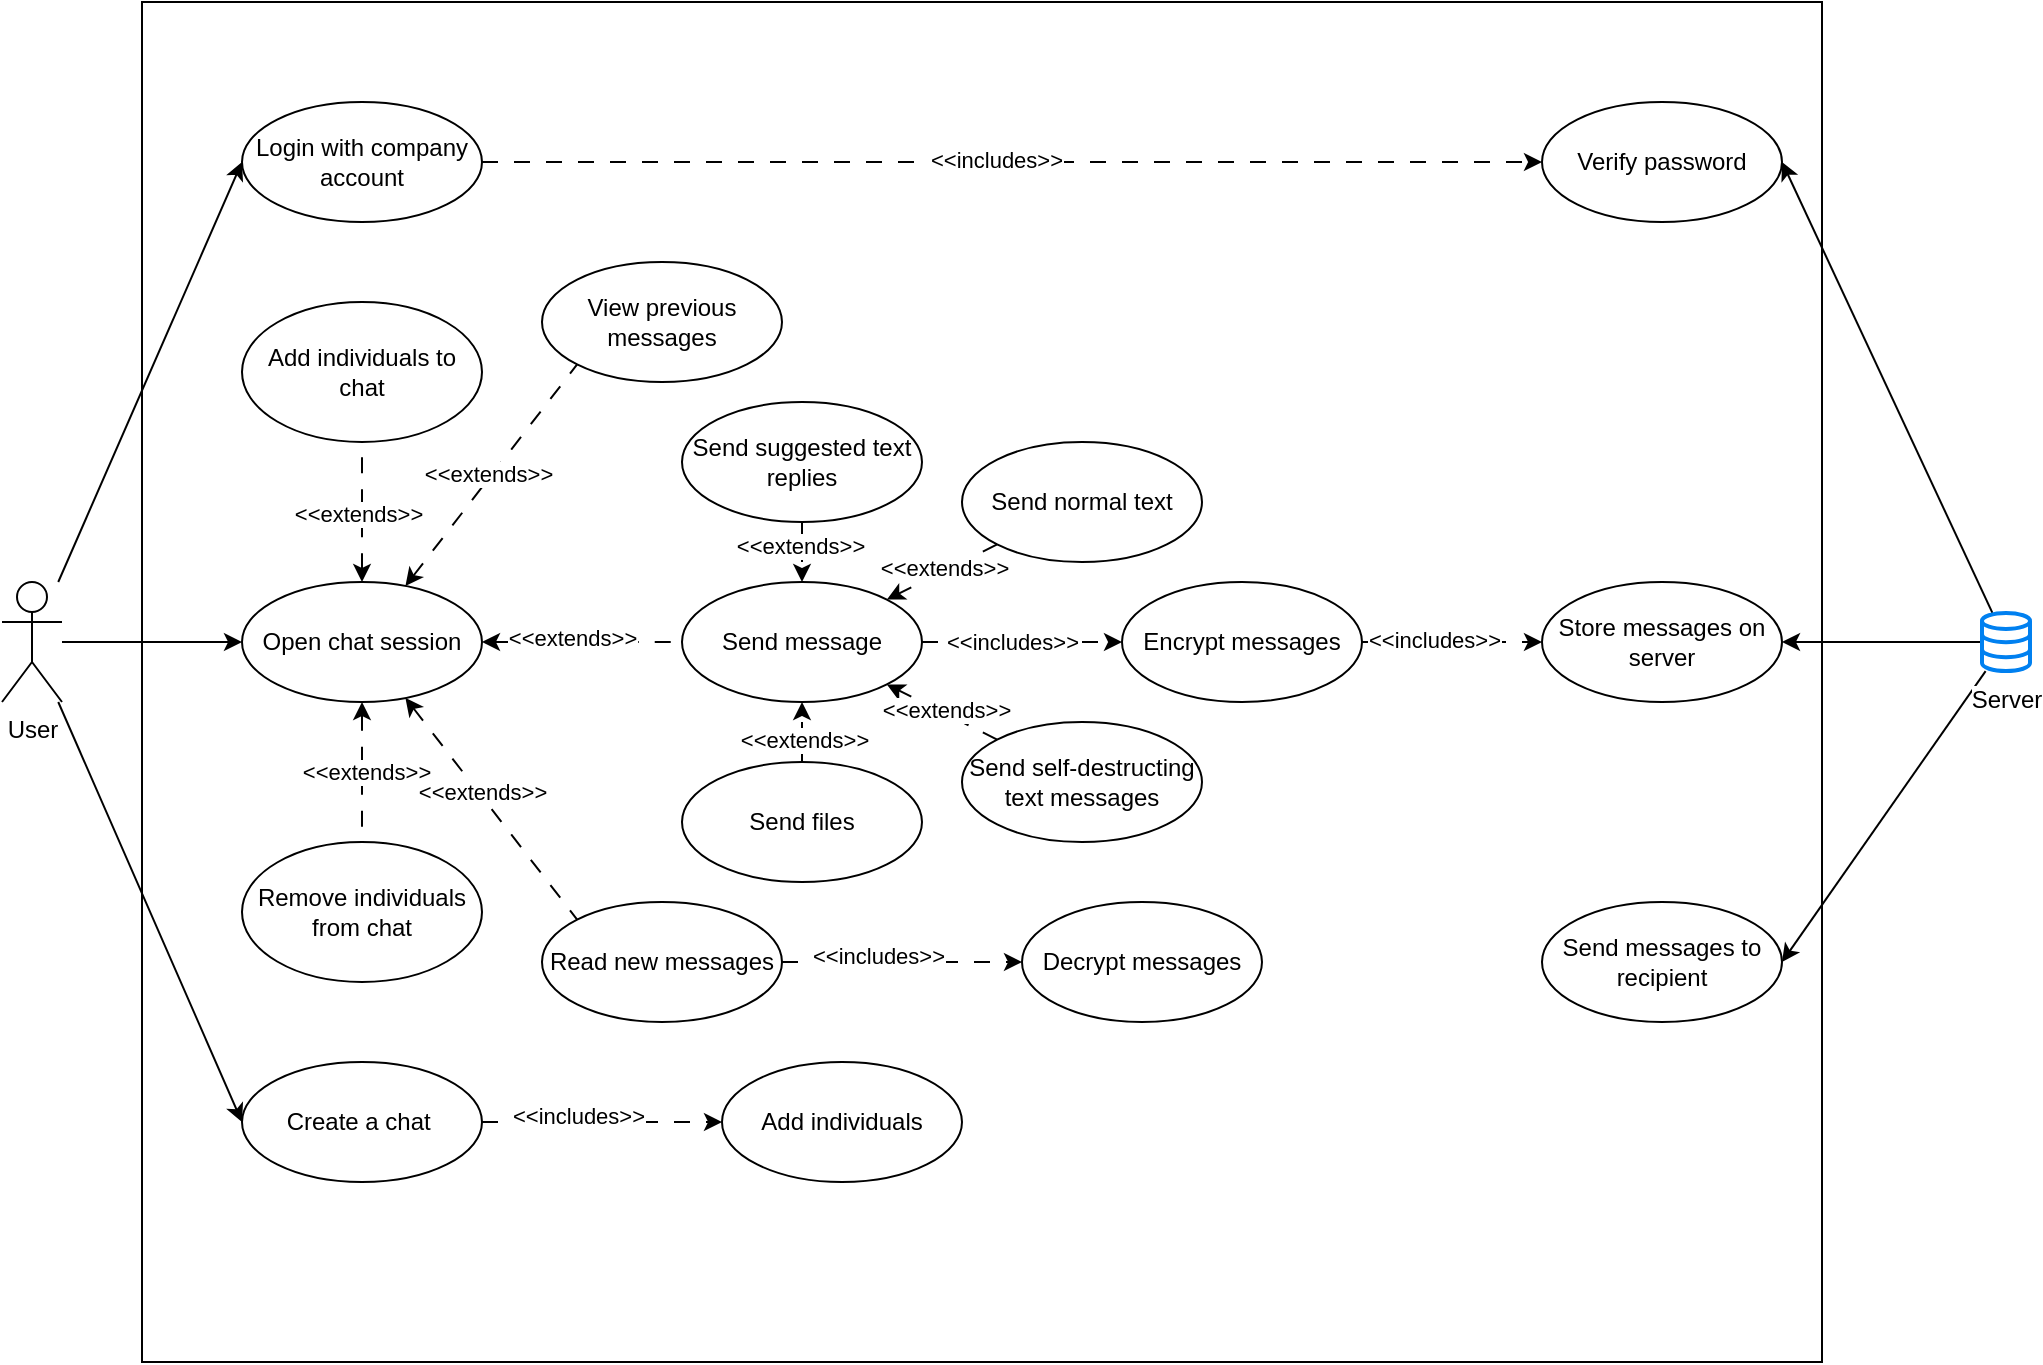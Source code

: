<mxfile version="23.1.5" type="device">
  <diagram name="Page-1" id="7IuLw5douFnJ42U7j5Z5">
    <mxGraphModel dx="1153" dy="640" grid="1" gridSize="10" guides="1" tooltips="1" connect="1" arrows="1" fold="1" page="1" pageScale="1" pageWidth="1200" pageHeight="1920" math="0" shadow="0">
      <root>
        <mxCell id="0" />
        <mxCell id="1" parent="0" />
        <mxCell id="nexeXoH5XIp3nX3RBr7s-72" value="" style="rounded=0;whiteSpace=wrap;html=1;" parent="1" vertex="1">
          <mxGeometry x="200" y="40" width="840" height="680" as="geometry" />
        </mxCell>
        <mxCell id="nexeXoH5XIp3nX3RBr7s-53" style="edgeStyle=orthogonalEdgeStyle;rounded=0;orthogonalLoop=1;jettySize=auto;html=1;entryX=0;entryY=0.5;entryDx=0;entryDy=0;" parent="1" source="WgtjepLcoBoNWOLz_rrN-1" target="nexeXoH5XIp3nX3RBr7s-6" edge="1">
          <mxGeometry relative="1" as="geometry" />
        </mxCell>
        <mxCell id="nexeXoH5XIp3nX3RBr7s-54" style="rounded=0;orthogonalLoop=1;jettySize=auto;html=1;entryX=0;entryY=0.5;entryDx=0;entryDy=0;" parent="1" source="WgtjepLcoBoNWOLz_rrN-1" target="nexeXoH5XIp3nX3RBr7s-1" edge="1">
          <mxGeometry relative="1" as="geometry" />
        </mxCell>
        <mxCell id="nexeXoH5XIp3nX3RBr7s-55" style="rounded=0;orthogonalLoop=1;jettySize=auto;html=1;entryX=0;entryY=0.5;entryDx=0;entryDy=0;" parent="1" source="WgtjepLcoBoNWOLz_rrN-1" target="nexeXoH5XIp3nX3RBr7s-13" edge="1">
          <mxGeometry relative="1" as="geometry" />
        </mxCell>
        <mxCell id="WgtjepLcoBoNWOLz_rrN-1" value="User" style="shape=umlActor;verticalLabelPosition=bottom;verticalAlign=top;html=1;outlineConnect=0;" parent="1" vertex="1">
          <mxGeometry x="130" y="330" width="30" height="60" as="geometry" />
        </mxCell>
        <mxCell id="nexeXoH5XIp3nX3RBr7s-5" value="" style="edgeStyle=orthogonalEdgeStyle;rounded=0;orthogonalLoop=1;jettySize=auto;html=1;dashed=1;dashPattern=8 8;" parent="1" source="nexeXoH5XIp3nX3RBr7s-1" target="nexeXoH5XIp3nX3RBr7s-4" edge="1">
          <mxGeometry relative="1" as="geometry" />
        </mxCell>
        <mxCell id="nexeXoH5XIp3nX3RBr7s-73" value="&amp;lt;&amp;lt;includes&amp;gt;&amp;gt;" style="edgeLabel;html=1;align=center;verticalAlign=middle;resizable=0;points=[];" parent="nexeXoH5XIp3nX3RBr7s-5" vertex="1" connectable="0">
          <mxGeometry x="-0.026" y="1" relative="1" as="geometry">
            <mxPoint x="-1" as="offset" />
          </mxGeometry>
        </mxCell>
        <mxCell id="nexeXoH5XIp3nX3RBr7s-1" value="Login with company account" style="ellipse;whiteSpace=wrap;html=1;" parent="1" vertex="1">
          <mxGeometry x="250" y="90" width="120" height="60" as="geometry" />
        </mxCell>
        <mxCell id="nexeXoH5XIp3nX3RBr7s-50" style="edgeStyle=orthogonalEdgeStyle;rounded=0;orthogonalLoop=1;jettySize=auto;html=1;entryX=1;entryY=0.5;entryDx=0;entryDy=0;" parent="1" source="nexeXoH5XIp3nX3RBr7s-2" target="nexeXoH5XIp3nX3RBr7s-18" edge="1">
          <mxGeometry relative="1" as="geometry" />
        </mxCell>
        <mxCell id="nexeXoH5XIp3nX3RBr7s-51" style="rounded=0;orthogonalLoop=1;jettySize=auto;html=1;entryX=1;entryY=0.5;entryDx=0;entryDy=0;" parent="1" source="nexeXoH5XIp3nX3RBr7s-2" target="nexeXoH5XIp3nX3RBr7s-27" edge="1">
          <mxGeometry relative="1" as="geometry" />
        </mxCell>
        <mxCell id="nexeXoH5XIp3nX3RBr7s-52" style="rounded=0;orthogonalLoop=1;jettySize=auto;html=1;entryX=1;entryY=0.5;entryDx=0;entryDy=0;" parent="1" source="nexeXoH5XIp3nX3RBr7s-2" target="nexeXoH5XIp3nX3RBr7s-4" edge="1">
          <mxGeometry relative="1" as="geometry" />
        </mxCell>
        <mxCell id="nexeXoH5XIp3nX3RBr7s-2" value="Server" style="html=1;verticalLabelPosition=bottom;align=center;labelBackgroundColor=#ffffff;verticalAlign=top;strokeWidth=2;strokeColor=#0080F0;shadow=0;dashed=0;shape=mxgraph.ios7.icons.data;" parent="1" vertex="1">
          <mxGeometry x="1120" y="345.45" width="24" height="29.1" as="geometry" />
        </mxCell>
        <mxCell id="nexeXoH5XIp3nX3RBr7s-4" value="Verify password" style="ellipse;whiteSpace=wrap;html=1;" parent="1" vertex="1">
          <mxGeometry x="900" y="90" width="120" height="60" as="geometry" />
        </mxCell>
        <mxCell id="nexeXoH5XIp3nX3RBr7s-39" style="edgeStyle=orthogonalEdgeStyle;rounded=0;orthogonalLoop=1;jettySize=auto;html=1;dashed=1;dashPattern=8 8;startArrow=classic;startFill=1;endArrow=none;endFill=0;" parent="1" source="nexeXoH5XIp3nX3RBr7s-6" target="nexeXoH5XIp3nX3RBr7s-7" edge="1">
          <mxGeometry relative="1" as="geometry" />
        </mxCell>
        <mxCell id="nexeXoH5XIp3nX3RBr7s-59" value="&amp;lt;&amp;lt;extends&amp;gt;&amp;gt;" style="edgeLabel;html=1;align=center;verticalAlign=middle;resizable=0;points=[];" parent="nexeXoH5XIp3nX3RBr7s-39" vertex="1" connectable="0">
          <mxGeometry x="-0.102" y="2" relative="1" as="geometry">
            <mxPoint as="offset" />
          </mxGeometry>
        </mxCell>
        <mxCell id="nexeXoH5XIp3nX3RBr7s-46" style="rounded=0;orthogonalLoop=1;jettySize=auto;html=1;entryX=0;entryY=0;entryDx=0;entryDy=0;dashed=1;dashPattern=8 8;startArrow=classic;startFill=1;endArrow=none;endFill=0;" parent="1" source="nexeXoH5XIp3nX3RBr7s-6" target="nexeXoH5XIp3nX3RBr7s-8" edge="1">
          <mxGeometry relative="1" as="geometry" />
        </mxCell>
        <mxCell id="nexeXoH5XIp3nX3RBr7s-60" value="&amp;lt;&amp;lt;extends&amp;gt;&amp;gt;" style="edgeLabel;html=1;align=center;verticalAlign=middle;resizable=0;points=[];" parent="nexeXoH5XIp3nX3RBr7s-46" vertex="1" connectable="0">
          <mxGeometry x="-0.12" y="1" relative="1" as="geometry">
            <mxPoint y="-1" as="offset" />
          </mxGeometry>
        </mxCell>
        <mxCell id="nexeXoH5XIp3nX3RBr7s-47" style="rounded=0;orthogonalLoop=1;jettySize=auto;html=1;entryX=0;entryY=1;entryDx=0;entryDy=0;dashed=1;dashPattern=8 8;startArrow=classic;startFill=1;endArrow=none;endFill=0;" parent="1" source="nexeXoH5XIp3nX3RBr7s-6" target="nexeXoH5XIp3nX3RBr7s-10" edge="1">
          <mxGeometry relative="1" as="geometry" />
        </mxCell>
        <mxCell id="nexeXoH5XIp3nX3RBr7s-57" value="&amp;lt;&amp;lt;extends&amp;gt;&amp;gt;" style="edgeLabel;html=1;align=center;verticalAlign=middle;resizable=0;points=[];" parent="nexeXoH5XIp3nX3RBr7s-47" vertex="1" connectable="0">
          <mxGeometry x="-0.01" y="2" relative="1" as="geometry">
            <mxPoint as="offset" />
          </mxGeometry>
        </mxCell>
        <mxCell id="nexeXoH5XIp3nX3RBr7s-6" value="Open chat session" style="ellipse;whiteSpace=wrap;html=1;" parent="1" vertex="1">
          <mxGeometry x="250" y="330" width="120" height="60" as="geometry" />
        </mxCell>
        <mxCell id="nexeXoH5XIp3nX3RBr7s-42" style="edgeStyle=orthogonalEdgeStyle;rounded=0;orthogonalLoop=1;jettySize=auto;html=1;entryX=0;entryY=0.5;entryDx=0;entryDy=0;dashed=1;dashPattern=8 8;" parent="1" source="nexeXoH5XIp3nX3RBr7s-7" target="nexeXoH5XIp3nX3RBr7s-15" edge="1">
          <mxGeometry relative="1" as="geometry" />
        </mxCell>
        <mxCell id="nexeXoH5XIp3nX3RBr7s-67" value="&amp;lt;&amp;lt;includes&amp;gt;&amp;gt;" style="edgeLabel;html=1;align=center;verticalAlign=middle;resizable=0;points=[];" parent="nexeXoH5XIp3nX3RBr7s-42" vertex="1" connectable="0">
          <mxGeometry x="-0.107" relative="1" as="geometry">
            <mxPoint as="offset" />
          </mxGeometry>
        </mxCell>
        <mxCell id="nexeXoH5XIp3nX3RBr7s-7" value="Send message" style="ellipse;whiteSpace=wrap;html=1;" parent="1" vertex="1">
          <mxGeometry x="470" y="330" width="120" height="60" as="geometry" />
        </mxCell>
        <mxCell id="nexeXoH5XIp3nX3RBr7s-70" value="" style="edgeStyle=orthogonalEdgeStyle;rounded=0;orthogonalLoop=1;jettySize=auto;html=1;dashed=1;dashPattern=8 8;" parent="1" source="nexeXoH5XIp3nX3RBr7s-8" target="nexeXoH5XIp3nX3RBr7s-69" edge="1">
          <mxGeometry relative="1" as="geometry" />
        </mxCell>
        <mxCell id="nexeXoH5XIp3nX3RBr7s-71" value="&amp;lt;&amp;lt;includes&amp;gt;&amp;gt;" style="edgeLabel;html=1;align=center;verticalAlign=middle;resizable=0;points=[];" parent="nexeXoH5XIp3nX3RBr7s-70" vertex="1" connectable="0">
          <mxGeometry x="-0.206" y="3" relative="1" as="geometry">
            <mxPoint as="offset" />
          </mxGeometry>
        </mxCell>
        <mxCell id="nexeXoH5XIp3nX3RBr7s-8" value="Read new messages" style="ellipse;whiteSpace=wrap;html=1;" parent="1" vertex="1">
          <mxGeometry x="400" y="490" width="120" height="60" as="geometry" />
        </mxCell>
        <mxCell id="nexeXoH5XIp3nX3RBr7s-34" value="" style="edgeStyle=orthogonalEdgeStyle;rounded=0;orthogonalLoop=1;jettySize=auto;html=1;dashed=1;dashPattern=8 8;" parent="1" source="nexeXoH5XIp3nX3RBr7s-9" target="nexeXoH5XIp3nX3RBr7s-7" edge="1">
          <mxGeometry relative="1" as="geometry" />
        </mxCell>
        <mxCell id="nexeXoH5XIp3nX3RBr7s-65" value="&amp;lt;&amp;lt;extends&amp;gt;&amp;gt;" style="edgeLabel;html=1;align=center;verticalAlign=middle;resizable=0;points=[];" parent="nexeXoH5XIp3nX3RBr7s-34" vertex="1" connectable="0">
          <mxGeometry x="0.153" y="1" relative="1" as="geometry">
            <mxPoint as="offset" />
          </mxGeometry>
        </mxCell>
        <mxCell id="nexeXoH5XIp3nX3RBr7s-9" value="Send files" style="ellipse;whiteSpace=wrap;html=1;" parent="1" vertex="1">
          <mxGeometry x="470" y="420" width="120" height="60" as="geometry" />
        </mxCell>
        <mxCell id="nexeXoH5XIp3nX3RBr7s-10" value="View previous messages" style="ellipse;whiteSpace=wrap;html=1;" parent="1" vertex="1">
          <mxGeometry x="400" y="170.0" width="120" height="60" as="geometry" />
        </mxCell>
        <mxCell id="nexeXoH5XIp3nX3RBr7s-35" value="" style="edgeStyle=orthogonalEdgeStyle;rounded=0;orthogonalLoop=1;jettySize=auto;html=1;dashed=1;dashPattern=8 8;" parent="1" source="nexeXoH5XIp3nX3RBr7s-11" target="nexeXoH5XIp3nX3RBr7s-7" edge="1">
          <mxGeometry relative="1" as="geometry" />
        </mxCell>
        <mxCell id="nexeXoH5XIp3nX3RBr7s-61" value="&amp;lt;&amp;lt;extends&amp;gt;&amp;gt;" style="edgeLabel;html=1;align=center;verticalAlign=middle;resizable=0;points=[];" parent="nexeXoH5XIp3nX3RBr7s-35" vertex="1" connectable="0">
          <mxGeometry x="-0.524" y="-1" relative="1" as="geometry">
            <mxPoint as="offset" />
          </mxGeometry>
        </mxCell>
        <mxCell id="nexeXoH5XIp3nX3RBr7s-11" value="Send suggested text replies" style="ellipse;whiteSpace=wrap;html=1;" parent="1" vertex="1">
          <mxGeometry x="470" y="240" width="120" height="60" as="geometry" />
        </mxCell>
        <mxCell id="nexeXoH5XIp3nX3RBr7s-40" style="rounded=0;orthogonalLoop=1;jettySize=auto;html=1;exitX=0;exitY=0;exitDx=0;exitDy=0;entryX=1;entryY=1;entryDx=0;entryDy=0;dashed=1;dashPattern=8 8;" parent="1" source="nexeXoH5XIp3nX3RBr7s-12" target="nexeXoH5XIp3nX3RBr7s-7" edge="1">
          <mxGeometry relative="1" as="geometry" />
        </mxCell>
        <mxCell id="nexeXoH5XIp3nX3RBr7s-64" value="&amp;lt;&amp;lt;extends&amp;gt;&amp;gt;" style="edgeLabel;html=1;align=center;verticalAlign=middle;resizable=0;points=[];" parent="nexeXoH5XIp3nX3RBr7s-40" vertex="1" connectable="0">
          <mxGeometry x="-0.05" y="-2" relative="1" as="geometry">
            <mxPoint as="offset" />
          </mxGeometry>
        </mxCell>
        <mxCell id="nexeXoH5XIp3nX3RBr7s-12" value="Send self-destructing text messages" style="ellipse;whiteSpace=wrap;html=1;" parent="1" vertex="1">
          <mxGeometry x="610" y="400" width="120" height="60" as="geometry" />
        </mxCell>
        <mxCell id="nexeXoH5XIp3nX3RBr7s-13" value="Create a chat&amp;nbsp;" style="ellipse;whiteSpace=wrap;html=1;" parent="1" vertex="1">
          <mxGeometry x="250" y="570" width="120" height="60" as="geometry" />
        </mxCell>
        <mxCell id="nexeXoH5XIp3nX3RBr7s-33" style="rounded=0;orthogonalLoop=1;jettySize=auto;html=1;exitX=0;exitY=1;exitDx=0;exitDy=0;entryX=1;entryY=0;entryDx=0;entryDy=0;dashed=1;dashPattern=8 8;" parent="1" source="nexeXoH5XIp3nX3RBr7s-14" target="nexeXoH5XIp3nX3RBr7s-7" edge="1">
          <mxGeometry relative="1" as="geometry" />
        </mxCell>
        <mxCell id="nexeXoH5XIp3nX3RBr7s-62" value="&amp;lt;&amp;lt;extends&amp;gt;&amp;gt;" style="edgeLabel;html=1;align=center;verticalAlign=middle;resizable=0;points=[];" parent="nexeXoH5XIp3nX3RBr7s-33" vertex="1" connectable="0">
          <mxGeometry x="-0.055" y="-2" relative="1" as="geometry">
            <mxPoint as="offset" />
          </mxGeometry>
        </mxCell>
        <mxCell id="nexeXoH5XIp3nX3RBr7s-14" value="Send normal text" style="ellipse;whiteSpace=wrap;html=1;" parent="1" vertex="1">
          <mxGeometry x="610" y="260" width="120" height="60" as="geometry" />
        </mxCell>
        <mxCell id="nexeXoH5XIp3nX3RBr7s-43" value="" style="edgeStyle=orthogonalEdgeStyle;rounded=0;orthogonalLoop=1;jettySize=auto;html=1;dashed=1;dashPattern=8 8;" parent="1" source="nexeXoH5XIp3nX3RBr7s-15" target="nexeXoH5XIp3nX3RBr7s-18" edge="1">
          <mxGeometry relative="1" as="geometry" />
        </mxCell>
        <mxCell id="nexeXoH5XIp3nX3RBr7s-68" value="&amp;lt;&amp;lt;includes&amp;gt;&amp;gt;" style="edgeLabel;html=1;align=center;verticalAlign=middle;resizable=0;points=[];" parent="nexeXoH5XIp3nX3RBr7s-43" vertex="1" connectable="0">
          <mxGeometry x="-0.209" y="1" relative="1" as="geometry">
            <mxPoint as="offset" />
          </mxGeometry>
        </mxCell>
        <mxCell id="nexeXoH5XIp3nX3RBr7s-15" value="Encrypt messages" style="ellipse;whiteSpace=wrap;html=1;" parent="1" vertex="1">
          <mxGeometry x="690" y="330" width="120" height="60" as="geometry" />
        </mxCell>
        <mxCell id="nexeXoH5XIp3nX3RBr7s-18" value="Store messages on server" style="ellipse;whiteSpace=wrap;html=1;" parent="1" vertex="1">
          <mxGeometry x="900" y="330" width="120" height="60" as="geometry" />
        </mxCell>
        <mxCell id="nexeXoH5XIp3nX3RBr7s-27" value="Send messages to recipient" style="ellipse;whiteSpace=wrap;html=1;" parent="1" vertex="1">
          <mxGeometry x="900" y="490" width="120" height="60" as="geometry" />
        </mxCell>
        <mxCell id="nexeXoH5XIp3nX3RBr7s-69" value="Decrypt messages" style="ellipse;whiteSpace=wrap;html=1;" parent="1" vertex="1">
          <mxGeometry x="640" y="490" width="120" height="60" as="geometry" />
        </mxCell>
        <mxCell id="KRD9_q7JqVz9VdNiBFXr-1" value="Add individuals to chat" style="ellipse;whiteSpace=wrap;html=1;" vertex="1" parent="1">
          <mxGeometry x="250" y="190" width="120" height="70" as="geometry" />
        </mxCell>
        <mxCell id="KRD9_q7JqVz9VdNiBFXr-2" value="Remove individuals from chat" style="ellipse;whiteSpace=wrap;html=1;" vertex="1" parent="1">
          <mxGeometry x="250" y="460" width="120" height="70" as="geometry" />
        </mxCell>
        <mxCell id="KRD9_q7JqVz9VdNiBFXr-3" style="rounded=0;orthogonalLoop=1;jettySize=auto;html=1;entryX=0.5;entryY=1;entryDx=0;entryDy=0;dashed=1;dashPattern=8 8;startArrow=classic;startFill=1;endArrow=none;endFill=0;exitX=0.5;exitY=0;exitDx=0;exitDy=0;" edge="1" parent="1" source="nexeXoH5XIp3nX3RBr7s-6" target="KRD9_q7JqVz9VdNiBFXr-1">
          <mxGeometry relative="1" as="geometry">
            <mxPoint x="300" y="330" as="sourcePoint" />
            <mxPoint x="386" y="219" as="targetPoint" />
          </mxGeometry>
        </mxCell>
        <mxCell id="KRD9_q7JqVz9VdNiBFXr-4" value="&amp;lt;&amp;lt;extends&amp;gt;&amp;gt;" style="edgeLabel;html=1;align=center;verticalAlign=middle;resizable=0;points=[];" vertex="1" connectable="0" parent="KRD9_q7JqVz9VdNiBFXr-3">
          <mxGeometry x="-0.01" y="2" relative="1" as="geometry">
            <mxPoint as="offset" />
          </mxGeometry>
        </mxCell>
        <mxCell id="KRD9_q7JqVz9VdNiBFXr-5" style="rounded=0;orthogonalLoop=1;jettySize=auto;html=1;entryX=0.5;entryY=0;entryDx=0;entryDy=0;dashed=1;dashPattern=8 8;startArrow=classic;startFill=1;endArrow=none;endFill=0;exitX=0.5;exitY=1;exitDx=0;exitDy=0;" edge="1" parent="1" source="nexeXoH5XIp3nX3RBr7s-6" target="KRD9_q7JqVz9VdNiBFXr-2">
          <mxGeometry relative="1" as="geometry">
            <mxPoint x="352" y="352" as="sourcePoint" />
            <mxPoint x="438" y="241" as="targetPoint" />
          </mxGeometry>
        </mxCell>
        <mxCell id="KRD9_q7JqVz9VdNiBFXr-6" value="&amp;lt;&amp;lt;extends&amp;gt;&amp;gt;" style="edgeLabel;html=1;align=center;verticalAlign=middle;resizable=0;points=[];" vertex="1" connectable="0" parent="KRD9_q7JqVz9VdNiBFXr-5">
          <mxGeometry x="-0.01" y="2" relative="1" as="geometry">
            <mxPoint as="offset" />
          </mxGeometry>
        </mxCell>
        <mxCell id="KRD9_q7JqVz9VdNiBFXr-7" value="Add individuals" style="ellipse;whiteSpace=wrap;html=1;" vertex="1" parent="1">
          <mxGeometry x="490" y="570" width="120" height="60" as="geometry" />
        </mxCell>
        <mxCell id="KRD9_q7JqVz9VdNiBFXr-8" value="" style="edgeStyle=orthogonalEdgeStyle;rounded=0;orthogonalLoop=1;jettySize=auto;html=1;dashed=1;dashPattern=8 8;exitX=1;exitY=0.5;exitDx=0;exitDy=0;" edge="1" parent="1" source="nexeXoH5XIp3nX3RBr7s-13" target="KRD9_q7JqVz9VdNiBFXr-7">
          <mxGeometry relative="1" as="geometry">
            <mxPoint x="530" y="530" as="sourcePoint" />
            <mxPoint x="650" y="530" as="targetPoint" />
          </mxGeometry>
        </mxCell>
        <mxCell id="KRD9_q7JqVz9VdNiBFXr-9" value="&amp;lt;&amp;lt;includes&amp;gt;&amp;gt;" style="edgeLabel;html=1;align=center;verticalAlign=middle;resizable=0;points=[];" vertex="1" connectable="0" parent="KRD9_q7JqVz9VdNiBFXr-8">
          <mxGeometry x="-0.206" y="3" relative="1" as="geometry">
            <mxPoint as="offset" />
          </mxGeometry>
        </mxCell>
      </root>
    </mxGraphModel>
  </diagram>
</mxfile>

